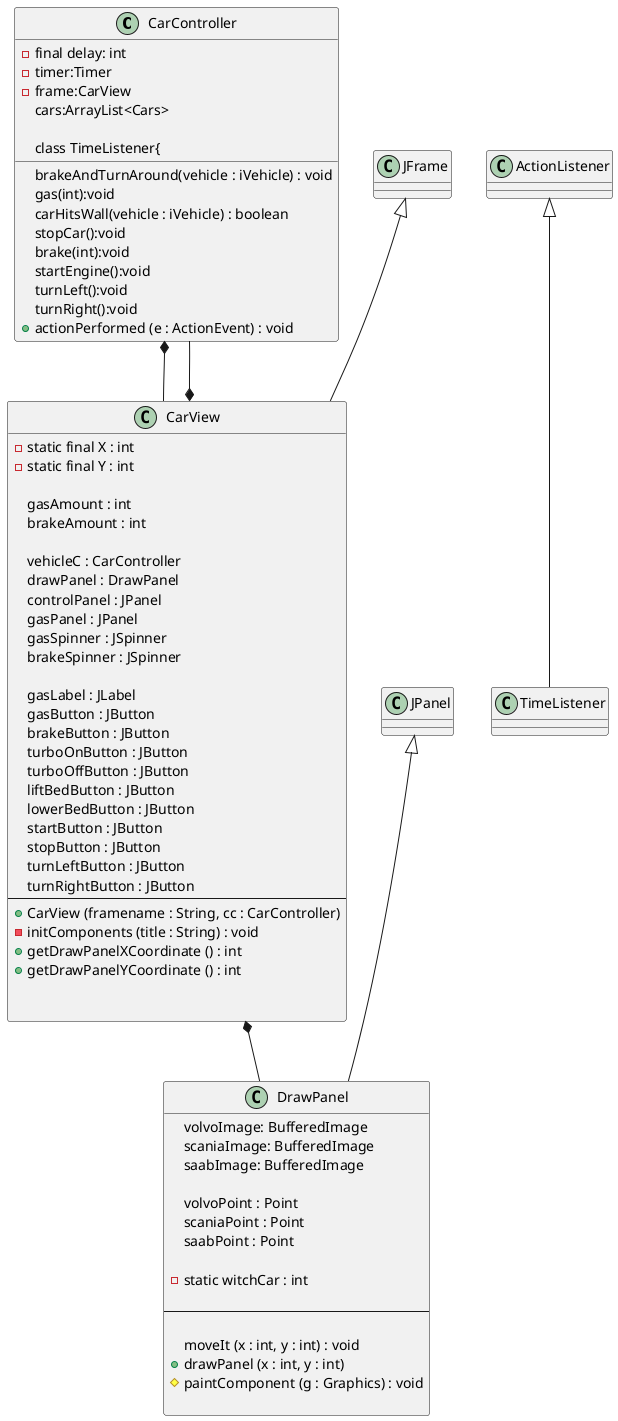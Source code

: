 @startuml


CarController *-- CarView
ActionListener <|-- TimeListener
CarView *-- DrawPanel
CarView *-- CarController

class CarController {
-final delay: int
-timer:Timer
-frame:CarView
cars:ArrayList<Cars>
brakeAndTurnAround(vehicle : iVehicle) : void
gas(int):void
carHitsWall(vehicle : iVehicle) : boolean
stopCar():void
brake(int):void
startEngine():void
turnLeft():void
turnRight():void

class TimeListener{
+actionPerformed (e : ActionEvent) : void
}




JPanel <|-- DrawPanel


class DrawPanel{
volvoImage: BufferedImage
scaniaImage: BufferedImage
saabImage: BufferedImage

volvoPoint : Point
scaniaPoint : Point
saabPoint : Point

- static witchCar : int

----

moveIt (x : int, y : int) : void
+ drawPanel (x : int, y : int)
# paintComponent (g : Graphics) : void

}


JFrame <|-- CarView


class CarView{
- static final X : int
- static final Y : int

gasAmount : int
brakeAmount : int

vehicleC : CarController
drawPanel : DrawPanel
controlPanel : JPanel
gasPanel : JPanel
gasSpinner : JSpinner
brakeSpinner : JSpinner

gasLabel : JLabel
gasButton : JButton
brakeButton : JButton
turboOnButton : JButton
turboOffButton : JButton
liftBedButton : JButton
lowerBedButton : JButton
startButton : JButton
stopButton : JButton
turnLeftButton : JButton
turnRightButton : JButton
----
+ CarView (framename : String, cc : CarController)
- initComponents (title : String) : void
+ getDrawPanelXCoordinate () : int
+ getDrawPanelYCoordinate () : int


}
@enduml